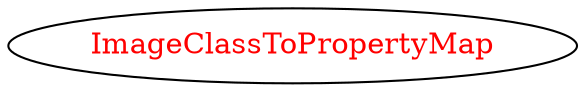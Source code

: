 digraph dependencyGraph {
 concentrate=true;
 ranksep="2.0";
 rankdir="LR"; 
 splines="ortho";
"ImageClassToPropertyMap" [fontcolor="red"];
}